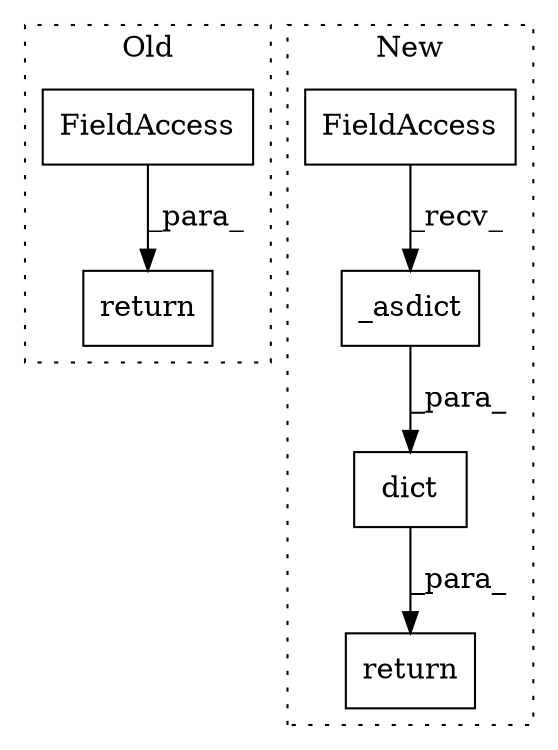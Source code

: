 digraph G {
subgraph cluster0 {
1 [label="return" a="41" s="1328" l="7" shape="box"];
4 [label="FieldAccess" a="22" s="1335" l="17" shape="box"];
label = "Old";
style="dotted";
}
subgraph cluster1 {
2 [label="_asdict" a="32" s="1498" l="9" shape="box"];
3 [label="return" a="41" s="1473" l="7" shape="box"];
5 [label="FieldAccess" a="22" s="1485" l="12" shape="box"];
6 [label="dict" a="32" s="1480,1507" l="5,1" shape="box"];
label = "New";
style="dotted";
}
2 -> 6 [label="_para_"];
4 -> 1 [label="_para_"];
5 -> 2 [label="_recv_"];
6 -> 3 [label="_para_"];
}